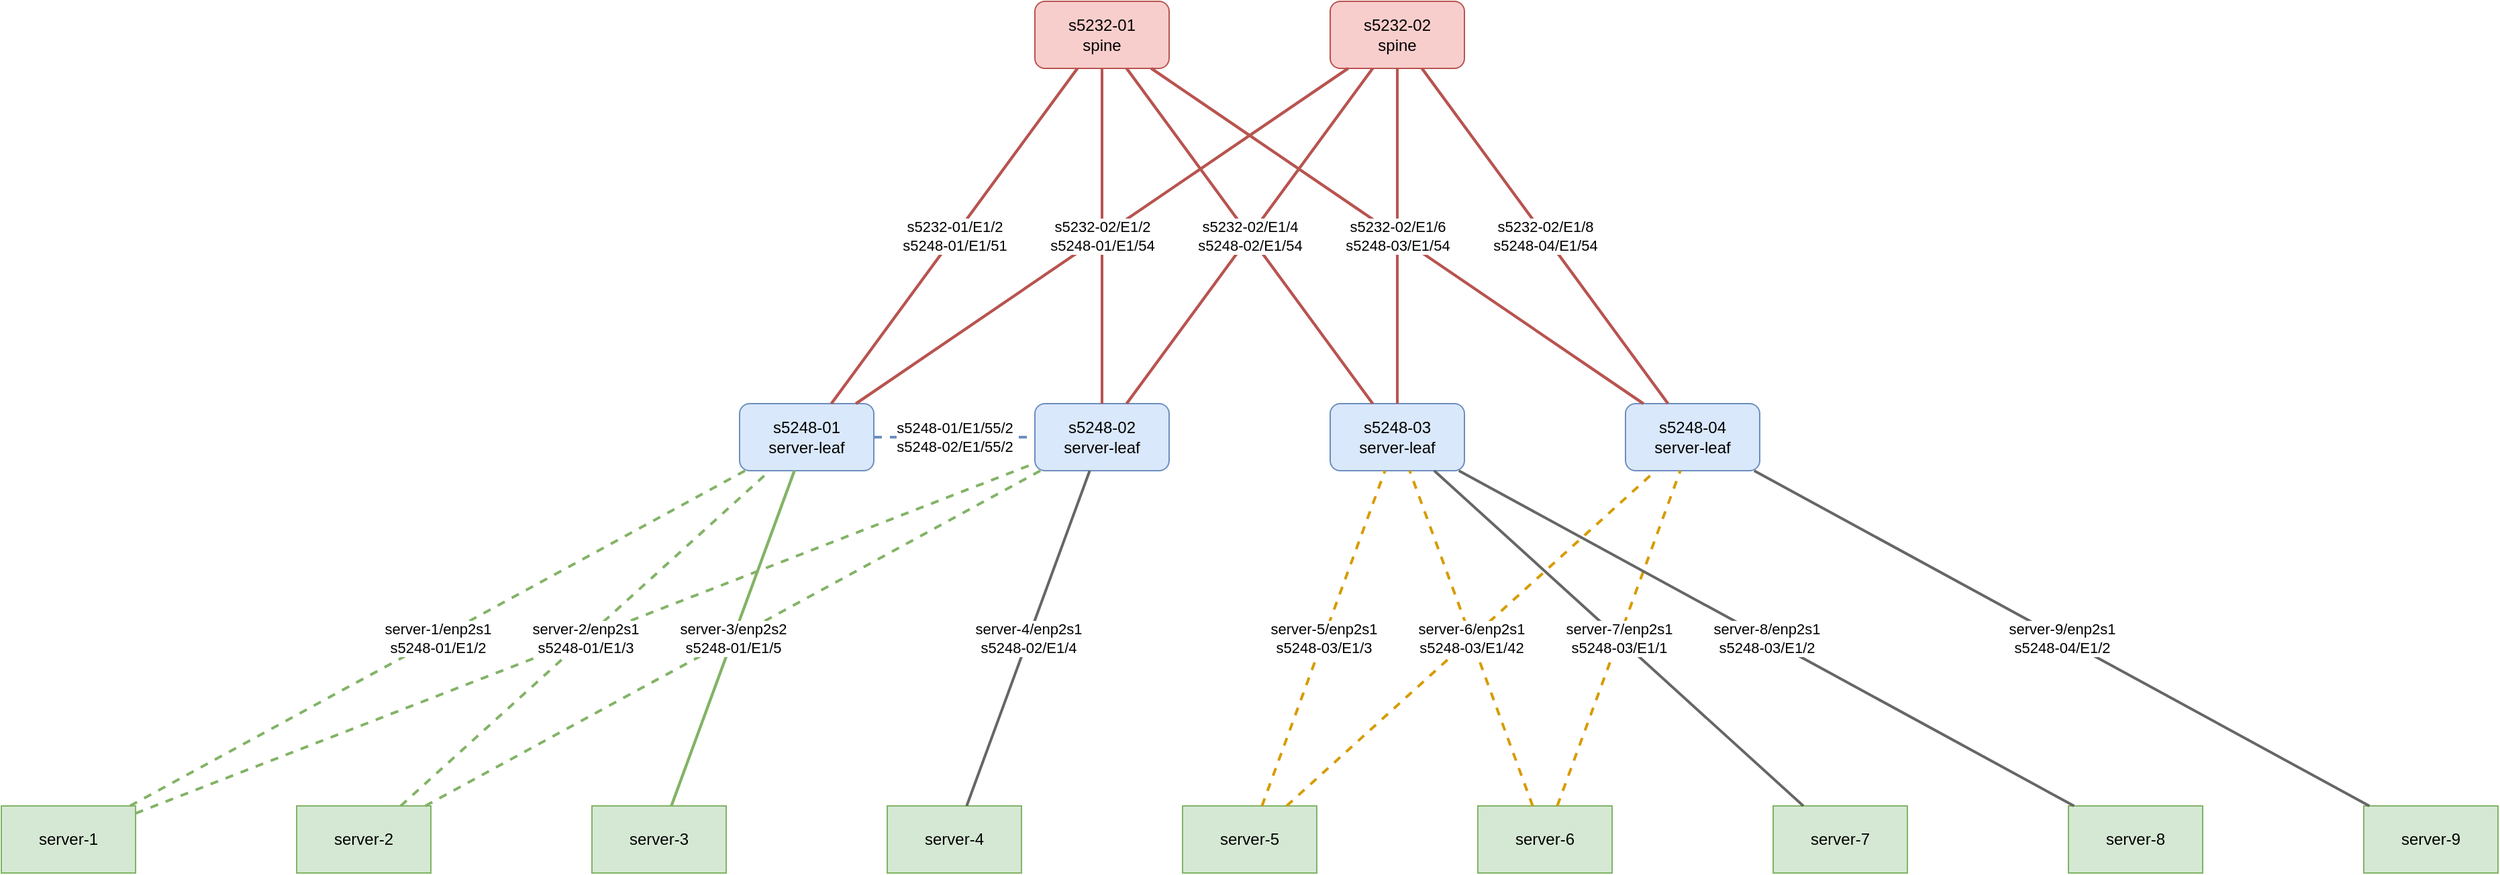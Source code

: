 <?xml version="1.0" encoding="UTF-8"?>
<mxGraphModel dx="800" dy="800" grid="1" guides="1" tooltips="1" connect="1" arrows="1" fold="1" page="1" pageScale="1" pageWidth="800" pageHeight="1000">
  <root>
    <mxCell id="0"></mxCell>
    <mxCell id="1" parent="0"></mxCell>
    <mxCell id="s5232-01" parent="1" value="s5232-01&#xA;spine" style="shape=rectangle;rounded=1;fillColor=#f8cecc;strokeColor=#b85450;whiteSpace=wrap;html=1;" vertex="1">
      <mxGeometry as="geometry" x="240" y="100" width="100" height="50"></mxGeometry>
    </mxCell>
    <mxCell id="s5232-02" parent="1" value="s5232-02&#xA;spine" style="shape=rectangle;rounded=1;fillColor=#f8cecc;strokeColor=#b85450;whiteSpace=wrap;html=1;" vertex="1">
      <mxGeometry as="geometry" x="460" y="100" width="100" height="50"></mxGeometry>
    </mxCell>
    <mxCell id="s5248-01" parent="1" value="s5248-01&#xA;server-leaf" style="shape=rectangle;rounded=1;fillColor=#dae8fc;strokeColor=#6c8ebf;whiteSpace=wrap;html=1;" vertex="1">
      <mxGeometry as="geometry" x="20" y="400" width="100" height="50"></mxGeometry>
    </mxCell>
    <mxCell id="s5248-02" parent="1" value="s5248-02&#xA;server-leaf" style="shape=rectangle;rounded=1;fillColor=#dae8fc;strokeColor=#6c8ebf;whiteSpace=wrap;html=1;" vertex="1">
      <mxGeometry as="geometry" x="240" y="400" width="100" height="50"></mxGeometry>
    </mxCell>
    <mxCell id="s5248-03" parent="1" value="s5248-03&#xA;server-leaf" style="shape=rectangle;rounded=1;fillColor=#dae8fc;strokeColor=#6c8ebf;whiteSpace=wrap;html=1;" vertex="1">
      <mxGeometry as="geometry" x="460" y="400" width="100" height="50"></mxGeometry>
    </mxCell>
    <mxCell id="s5248-04" parent="1" value="s5248-04&#xA;server-leaf" style="shape=rectangle;rounded=1;fillColor=#dae8fc;strokeColor=#6c8ebf;whiteSpace=wrap;html=1;" vertex="1">
      <mxGeometry as="geometry" x="680" y="400" width="100" height="50"></mxGeometry>
    </mxCell>
    <mxCell id="server-1" parent="1" value="server-1" style="shape=rectangle;rounded=0;fillColor=#d5e8d4;strokeColor=#82b366;whiteSpace=wrap;html=1;" vertex="1">
      <mxGeometry as="geometry" x="-530" y="700" width="100" height="50"></mxGeometry>
    </mxCell>
    <mxCell id="server-2" parent="1" value="server-2" style="shape=rectangle;rounded=0;fillColor=#d5e8d4;strokeColor=#82b366;whiteSpace=wrap;html=1;" vertex="1">
      <mxGeometry as="geometry" x="-310" y="700" width="100" height="50"></mxGeometry>
    </mxCell>
    <mxCell id="server-3" parent="1" value="server-3" style="shape=rectangle;rounded=0;fillColor=#d5e8d4;strokeColor=#82b366;whiteSpace=wrap;html=1;" vertex="1">
      <mxGeometry as="geometry" x="-90" y="700" width="100" height="50"></mxGeometry>
    </mxCell>
    <mxCell id="server-4" parent="1" value="server-4" style="shape=rectangle;rounded=0;fillColor=#d5e8d4;strokeColor=#82b366;whiteSpace=wrap;html=1;" vertex="1">
      <mxGeometry as="geometry" x="130" y="700" width="100" height="50"></mxGeometry>
    </mxCell>
    <mxCell id="server-5" parent="1" value="server-5" style="shape=rectangle;rounded=0;fillColor=#d5e8d4;strokeColor=#82b366;whiteSpace=wrap;html=1;" vertex="1">
      <mxGeometry as="geometry" x="350" y="700" width="100" height="50"></mxGeometry>
    </mxCell>
    <mxCell id="server-6" parent="1" value="server-6" style="shape=rectangle;rounded=0;fillColor=#d5e8d4;strokeColor=#82b366;whiteSpace=wrap;html=1;" vertex="1">
      <mxGeometry as="geometry" x="570" y="700" width="100" height="50"></mxGeometry>
    </mxCell>
    <mxCell id="server-7" parent="1" value="server-7" style="shape=rectangle;rounded=0;fillColor=#d5e8d4;strokeColor=#82b366;whiteSpace=wrap;html=1;" vertex="1">
      <mxGeometry as="geometry" x="790" y="700" width="100" height="50"></mxGeometry>
    </mxCell>
    <mxCell id="server-8" parent="1" value="server-8" style="shape=rectangle;rounded=0;fillColor=#d5e8d4;strokeColor=#82b366;whiteSpace=wrap;html=1;" vertex="1">
      <mxGeometry as="geometry" x="1010" y="700" width="100" height="50"></mxGeometry>
    </mxCell>
    <mxCell id="server-9" parent="1" value="server-9" style="shape=rectangle;rounded=0;fillColor=#d5e8d4;strokeColor=#82b366;whiteSpace=wrap;html=1;" vertex="1">
      <mxGeometry as="geometry" x="1230" y="700" width="100" height="50"></mxGeometry>
    </mxCell>
    <mxCell id="e1" parent="1" value="s5248-01/E1/55/1&#xA;s5248-02/E1/55/1" style="endArrow=none;html=1;strokeWidth=2;strokeColor=#6c8ebf;dashed=1;" edge="1" source="s5248-01" target="s5248-02">
      <mxGeometry relative="1" as="geometry"></mxGeometry>
    </mxCell>
    <mxCell id="e2" parent="1" value="s5248-01/E1/55/2&#xA;s5248-02/E1/55/2" style="endArrow=none;html=1;strokeWidth=2;strokeColor=#6c8ebf;dashed=1;" edge="1" source="s5248-01" target="s5248-02">
      <mxGeometry relative="1" as="geometry"></mxGeometry>
    </mxCell>
    <mxCell id="e3" parent="1" value="s5232-01/E1/1&#xA;s5248-01/E1/49" style="endArrow=none;html=1;strokeWidth=2;strokeColor=#b85450;" edge="1" source="s5232-01" target="s5248-01">
      <mxGeometry relative="1" as="geometry"></mxGeometry>
    </mxCell>
    <mxCell id="e4" parent="1" value="s5232-01/E1/2&#xA;s5248-01/E1/51" style="endArrow=none;html=1;strokeWidth=2;strokeColor=#b85450;" edge="1" source="s5232-01" target="s5248-01">
      <mxGeometry relative="1" as="geometry"></mxGeometry>
    </mxCell>
    <mxCell id="e5" parent="1" value="s5232-01/E1/3&#xA;s5248-02/E1/49" style="endArrow=none;html=1;strokeWidth=2;strokeColor=#b85450;" edge="1" source="s5232-01" target="s5248-02">
      <mxGeometry relative="1" as="geometry"></mxGeometry>
    </mxCell>
    <mxCell id="e6" parent="1" value="s5232-01/E1/4&#xA;s5248-02/E1/51" style="endArrow=none;html=1;strokeWidth=2;strokeColor=#b85450;" edge="1" source="s5232-01" target="s5248-02">
      <mxGeometry relative="1" as="geometry"></mxGeometry>
    </mxCell>
    <mxCell id="e7" parent="1" value="s5232-01/E1/5&#xA;s5248-03/E1/49" style="endArrow=none;html=1;strokeWidth=2;strokeColor=#b85450;" edge="1" source="s5232-01" target="s5248-03">
      <mxGeometry relative="1" as="geometry"></mxGeometry>
    </mxCell>
    <mxCell id="e8" parent="1" value="s5232-01/E1/6&#xA;s5248-03/E1/51" style="endArrow=none;html=1;strokeWidth=2;strokeColor=#b85450;" edge="1" source="s5232-01" target="s5248-03">
      <mxGeometry relative="1" as="geometry"></mxGeometry>
    </mxCell>
    <mxCell id="e9" parent="1" value="s5232-01/E1/7&#xA;s5248-04/E1/49" style="endArrow=none;html=1;strokeWidth=2;strokeColor=#b85450;" edge="1" source="s5232-01" target="s5248-04">
      <mxGeometry relative="1" as="geometry"></mxGeometry>
    </mxCell>
    <mxCell id="e10" parent="1" value="s5232-01/E1/8&#xA;s5248-04/E1/51" style="endArrow=none;html=1;strokeWidth=2;strokeColor=#b85450;" edge="1" source="s5232-01" target="s5248-04">
      <mxGeometry relative="1" as="geometry"></mxGeometry>
    </mxCell>
    <mxCell id="e11" parent="1" value="s5232-02/E1/1&#xA;s5248-01/E1/53" style="endArrow=none;html=1;strokeWidth=2;strokeColor=#b85450;" edge="1" source="s5232-02" target="s5248-01">
      <mxGeometry relative="1" as="geometry"></mxGeometry>
    </mxCell>
    <mxCell id="e12" parent="1" value="s5232-02/E1/2&#xA;s5248-01/E1/54" style="endArrow=none;html=1;strokeWidth=2;strokeColor=#b85450;" edge="1" source="s5232-02" target="s5248-01">
      <mxGeometry relative="1" as="geometry"></mxGeometry>
    </mxCell>
    <mxCell id="e13" parent="1" value="s5232-02/E1/3&#xA;s5248-02/E1/53" style="endArrow=none;html=1;strokeWidth=2;strokeColor=#b85450;" edge="1" source="s5232-02" target="s5248-02">
      <mxGeometry relative="1" as="geometry"></mxGeometry>
    </mxCell>
    <mxCell id="e14" parent="1" value="s5232-02/E1/4&#xA;s5248-02/E1/54" style="endArrow=none;html=1;strokeWidth=2;strokeColor=#b85450;" edge="1" source="s5232-02" target="s5248-02">
      <mxGeometry relative="1" as="geometry"></mxGeometry>
    </mxCell>
    <mxCell id="e15" parent="1" value="s5232-02/E1/5&#xA;s5248-03/E1/53" style="endArrow=none;html=1;strokeWidth=2;strokeColor=#b85450;" edge="1" source="s5232-02" target="s5248-03">
      <mxGeometry relative="1" as="geometry"></mxGeometry>
    </mxCell>
    <mxCell id="e16" parent="1" value="s5232-02/E1/6&#xA;s5248-03/E1/54" style="endArrow=none;html=1;strokeWidth=2;strokeColor=#b85450;" edge="1" source="s5232-02" target="s5248-03">
      <mxGeometry relative="1" as="geometry"></mxGeometry>
    </mxCell>
    <mxCell id="e17" parent="1" value="s5232-02/E1/7&#xA;s5248-04/E1/53" style="endArrow=none;html=1;strokeWidth=2;strokeColor=#b85450;" edge="1" source="s5232-02" target="s5248-04">
      <mxGeometry relative="1" as="geometry"></mxGeometry>
    </mxCell>
    <mxCell id="e18" parent="1" value="s5232-02/E1/8&#xA;s5248-04/E1/54" style="endArrow=none;html=1;strokeWidth=2;strokeColor=#b85450;" edge="1" source="s5232-02" target="s5248-04">
      <mxGeometry relative="1" as="geometry"></mxGeometry>
    </mxCell>
    <mxCell id="e19" parent="1" value="server-1/enp2s1&#xA;s5248-01/E1/2" style="endArrow=none;html=1;strokeWidth=2;strokeColor=#82b366;dashed=1;" edge="1" source="server-1" target="s5248-01">
      <mxGeometry relative="1" as="geometry"></mxGeometry>
    </mxCell>
    <mxCell id="e20" parent="1" value="server-1/enp2s2&#xA;s5248-02/E1/2" style="endArrow=none;html=1;strokeWidth=2;strokeColor=#82b366;dashed=1;" edge="1" source="server-1" target="s5248-02">
      <mxGeometry relative="1" as="geometry"></mxGeometry>
    </mxCell>
    <mxCell id="e21" parent="1" value="server-2/enp2s1&#xA;s5248-01/E1/3" style="endArrow=none;html=1;strokeWidth=2;strokeColor=#82b366;dashed=1;" edge="1" source="server-2" target="s5248-01">
      <mxGeometry relative="1" as="geometry"></mxGeometry>
    </mxCell>
    <mxCell id="e22" parent="1" value="server-2/enp2s2&#xA;s5248-02/E1/3" style="endArrow=none;html=1;strokeWidth=2;strokeColor=#82b366;dashed=1;" edge="1" source="server-2" target="s5248-02">
      <mxGeometry relative="1" as="geometry"></mxGeometry>
    </mxCell>
    <mxCell id="e23" parent="1" value="server-3/enp2s1&#xA;s5248-01/E1/4" style="endArrow=none;html=1;strokeWidth=2;strokeColor=#82b366;" edge="1" source="server-3" target="s5248-01">
      <mxGeometry relative="1" as="geometry"></mxGeometry>
    </mxCell>
    <mxCell id="e24" parent="1" value="server-3/enp2s2&#xA;s5248-01/E1/5" style="endArrow=none;html=1;strokeWidth=2;strokeColor=#82b366;" edge="1" source="server-3" target="s5248-01">
      <mxGeometry relative="1" as="geometry"></mxGeometry>
    </mxCell>
    <mxCell id="e25" parent="1" value="server-4/enp2s1&#xA;s5248-02/E1/4" style="endArrow=none;html=1;strokeWidth=2;strokeColor=#666666;" edge="1" source="server-4" target="s5248-02">
      <mxGeometry relative="1" as="geometry"></mxGeometry>
    </mxCell>
    <mxCell id="e26" parent="1" value="server-5/enp2s1&#xA;s5248-03/E1/3" style="endArrow=none;html=1;strokeWidth=2;strokeColor=#d79b00;dashed=1;" edge="1" source="server-5" target="s5248-03">
      <mxGeometry relative="1" as="geometry"></mxGeometry>
    </mxCell>
    <mxCell id="e27" parent="1" value="server-5/enp2s2&#xA;s5248-04/E1/3" style="endArrow=none;html=1;strokeWidth=2;strokeColor=#d79b00;dashed=1;" edge="1" source="server-5" target="s5248-04">
      <mxGeometry relative="1" as="geometry"></mxGeometry>
    </mxCell>
    <mxCell id="e28" parent="1" value="server-6/enp2s1&#xA;s5248-03/E1/42" style="endArrow=none;html=1;strokeWidth=2;strokeColor=#d79b00;dashed=1;" edge="1" source="server-6" target="s5248-03">
      <mxGeometry relative="1" as="geometry"></mxGeometry>
    </mxCell>
    <mxCell id="e29" parent="1" value="server-6/enp2s2&#xA;s5248-04/E1/40" style="endArrow=none;html=1;strokeWidth=2;strokeColor=#d79b00;dashed=1;" edge="1" source="server-6" target="s5248-04">
      <mxGeometry relative="1" as="geometry"></mxGeometry>
    </mxCell>
    <mxCell id="e30" parent="1" value="server-7/enp2s1&#xA;s5248-03/E1/1" style="endArrow=none;html=1;strokeWidth=2;strokeColor=#666666;" edge="1" source="server-7" target="s5248-03">
      <mxGeometry relative="1" as="geometry"></mxGeometry>
    </mxCell>
    <mxCell id="e31" parent="1" value="server-8/enp2s1&#xA;s5248-03/E1/2" style="endArrow=none;html=1;strokeWidth=2;strokeColor=#666666;" edge="1" source="server-8" target="s5248-03">
      <mxGeometry relative="1" as="geometry"></mxGeometry>
    </mxCell>
    <mxCell id="e32" parent="1" value="server-9/enp2s1&#xA;s5248-04/E1/2" style="endArrow=none;html=1;strokeWidth=2;strokeColor=#666666;" edge="1" source="server-9" target="s5248-04">
      <mxGeometry relative="1" as="geometry"></mxGeometry>
    </mxCell>
  </root>
</mxGraphModel>